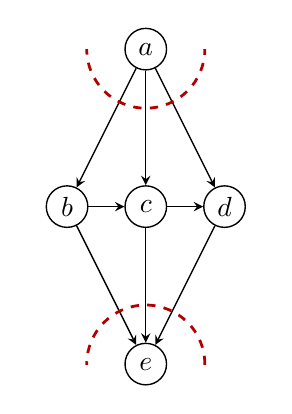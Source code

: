 \begin{tikzpicture}
\tikzstyle{v}=[circle,line width = 0.5pt,draw,minimum size=15pt,inner sep=0pt]
\tikzstyle{vv}=[circle,line width = 1pt,draw,minimum size=15pt,inner sep=0pt]
\tikzstyle{e}=[->,>=stealth,line width=0.5pt,black]
\tikzstyle{ee}=[->,>=stealth,line width=1pt,black]
\tikzstyle{edr}=[dashed,>=stealth,line width=1pt,black!30!red]

% NODES
\node[v] (xa) at (0, 0) {$a$};
\node[v] (xb) at (-1, -2) {$b$};
\node[v] (xc) at (0, -2) {$c$};
\node[v] (xd) at (1, -2) {$d$};
\node[v] (xe) at (0, -4) {$e$};

% EDGES
\draw[e] (xa) -- (xb);
\draw[e] (xa) -- (xc);
\draw[e] (xa) -- (xd);
\draw[e] (xb) -- (xc);
\draw[e] (xb) -- (xe);
\draw[e] (xc) -- (xd);
\draw[e] (xc) -- (xe);
\draw[e] (xd) -- (xe);

\begin{scope}
    \clip (-1.5,-4) rectangle (1.5,-2.5);
    \draw[edr] (xe) circle (0.75);
\end{scope}

\begin{scope}
    \clip (1.5,0) rectangle (-1.5,-1.5);
    \draw[edr] (xa) circle (0.75);
\end{scope}

\end{tikzpicture}